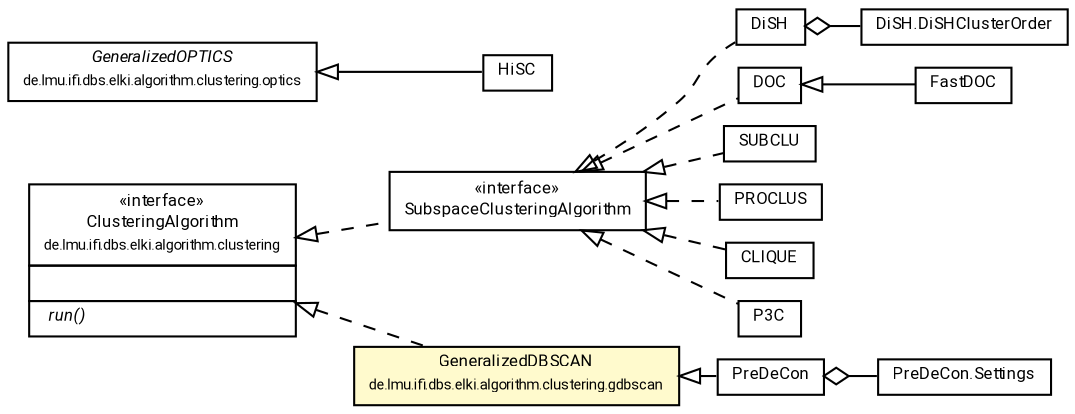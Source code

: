 #!/usr/local/bin/dot
#
# Class diagram 
# Generated by UMLGraph version R5_7_2-60-g0e99a6 (http://www.spinellis.gr/umlgraph/)
#

digraph G {
	graph [fontnames="svg"]
	edge [fontname="Roboto",fontsize=7,labelfontname="Roboto",labelfontsize=7,color="black"];
	node [fontname="Roboto",fontcolor="black",fontsize=8,shape=plaintext,margin=0,width=0,height=0];
	nodesep=0.15;
	ranksep=0.25;
	rankdir=LR;
	// de.lmu.ifi.dbs.elki.algorithm.clustering.subspace.DiSH<V extends de.lmu.ifi.dbs.elki.data.NumberVector>
	c92885 [label=<<table title="de.lmu.ifi.dbs.elki.algorithm.clustering.subspace.DiSH" border="0" cellborder="1" cellspacing="0" cellpadding="2" href="DiSH.html" target="_parent">
		<tr><td><table border="0" cellspacing="0" cellpadding="1">
		<tr><td align="center" balign="center"> <font face="Roboto">DiSH</font> </td></tr>
		</table></td></tr>
		</table>>, URL="DiSH.html"];
	// de.lmu.ifi.dbs.elki.algorithm.clustering.subspace.DiSH.DiSHClusterOrder
	c92888 [label=<<table title="de.lmu.ifi.dbs.elki.algorithm.clustering.subspace.DiSH.DiSHClusterOrder" border="0" cellborder="1" cellspacing="0" cellpadding="2" href="DiSH.DiSHClusterOrder.html" target="_parent">
		<tr><td><table border="0" cellspacing="0" cellpadding="1">
		<tr><td align="center" balign="center"> <font face="Roboto">DiSH.DiSHClusterOrder</font> </td></tr>
		</table></td></tr>
		</table>>, URL="DiSH.DiSHClusterOrder.html"];
	// de.lmu.ifi.dbs.elki.algorithm.clustering.optics.GeneralizedOPTICS<O, R extends de.lmu.ifi.dbs.elki.algorithm.clustering.optics.ClusterOrder>
	c93460 [label=<<table title="de.lmu.ifi.dbs.elki.algorithm.clustering.optics.GeneralizedOPTICS" border="0" cellborder="1" cellspacing="0" cellpadding="2" href="../optics/GeneralizedOPTICS.html" target="_parent">
		<tr><td><table border="0" cellspacing="0" cellpadding="1">
		<tr><td align="center" balign="center"> <font face="Roboto"><i>GeneralizedOPTICS</i></font> </td></tr>
		<tr><td align="center" balign="center"> <font face="Roboto" point-size="7.0">de.lmu.ifi.dbs.elki.algorithm.clustering.optics</font> </td></tr>
		</table></td></tr>
		</table>>, URL="../optics/GeneralizedOPTICS.html"];
	// de.lmu.ifi.dbs.elki.algorithm.clustering.ClusteringAlgorithm<C extends de.lmu.ifi.dbs.elki.data.Clustering<? extends de.lmu.ifi.dbs.elki.data.model.Model>>
	c93613 [label=<<table title="de.lmu.ifi.dbs.elki.algorithm.clustering.ClusteringAlgorithm" border="0" cellborder="1" cellspacing="0" cellpadding="2" href="../ClusteringAlgorithm.html" target="_parent">
		<tr><td><table border="0" cellspacing="0" cellpadding="1">
		<tr><td align="center" balign="center"> &#171;interface&#187; </td></tr>
		<tr><td align="center" balign="center"> <font face="Roboto">ClusteringAlgorithm</font> </td></tr>
		<tr><td align="center" balign="center"> <font face="Roboto" point-size="7.0">de.lmu.ifi.dbs.elki.algorithm.clustering</font> </td></tr>
		</table></td></tr>
		<tr><td><table border="0" cellspacing="0" cellpadding="1">
		<tr><td align="left" balign="left">  </td></tr>
		</table></td></tr>
		<tr><td><table border="0" cellspacing="0" cellpadding="1">
		<tr><td align="left" balign="left"> <i> run()</i> </td></tr>
		</table></td></tr>
		</table>>, URL="../ClusteringAlgorithm.html"];
	// de.lmu.ifi.dbs.elki.algorithm.clustering.subspace.DOC<V extends de.lmu.ifi.dbs.elki.data.NumberVector>
	c93617 [label=<<table title="de.lmu.ifi.dbs.elki.algorithm.clustering.subspace.DOC" border="0" cellborder="1" cellspacing="0" cellpadding="2" href="DOC.html" target="_parent">
		<tr><td><table border="0" cellspacing="0" cellpadding="1">
		<tr><td align="center" balign="center"> <font face="Roboto">DOC</font> </td></tr>
		</table></td></tr>
		</table>>, URL="DOC.html"];
	// de.lmu.ifi.dbs.elki.algorithm.clustering.subspace.FastDOC<V extends de.lmu.ifi.dbs.elki.data.NumberVector>
	c93619 [label=<<table title="de.lmu.ifi.dbs.elki.algorithm.clustering.subspace.FastDOC" border="0" cellborder="1" cellspacing="0" cellpadding="2" href="FastDOC.html" target="_parent">
		<tr><td><table border="0" cellspacing="0" cellpadding="1">
		<tr><td align="center" balign="center"> <font face="Roboto">FastDOC</font> </td></tr>
		</table></td></tr>
		</table>>, URL="FastDOC.html"];
	// de.lmu.ifi.dbs.elki.algorithm.clustering.subspace.SUBCLU<V extends de.lmu.ifi.dbs.elki.data.NumberVector>
	c93621 [label=<<table title="de.lmu.ifi.dbs.elki.algorithm.clustering.subspace.SUBCLU" border="0" cellborder="1" cellspacing="0" cellpadding="2" href="SUBCLU.html" target="_parent">
		<tr><td><table border="0" cellspacing="0" cellpadding="1">
		<tr><td align="center" balign="center"> <font face="Roboto">SUBCLU</font> </td></tr>
		</table></td></tr>
		</table>>, URL="SUBCLU.html"];
	// de.lmu.ifi.dbs.elki.algorithm.clustering.subspace.SubspaceClusteringAlgorithm<M extends de.lmu.ifi.dbs.elki.data.model.SubspaceModel>
	c93625 [label=<<table title="de.lmu.ifi.dbs.elki.algorithm.clustering.subspace.SubspaceClusteringAlgorithm" border="0" cellborder="1" cellspacing="0" cellpadding="2" href="SubspaceClusteringAlgorithm.html" target="_parent">
		<tr><td><table border="0" cellspacing="0" cellpadding="1">
		<tr><td align="center" balign="center"> &#171;interface&#187; </td></tr>
		<tr><td align="center" balign="center"> <font face="Roboto">SubspaceClusteringAlgorithm</font> </td></tr>
		</table></td></tr>
		</table>>, URL="SubspaceClusteringAlgorithm.html"];
	// de.lmu.ifi.dbs.elki.algorithm.clustering.subspace.PreDeCon<V extends de.lmu.ifi.dbs.elki.data.NumberVector>
	c93626 [label=<<table title="de.lmu.ifi.dbs.elki.algorithm.clustering.subspace.PreDeCon" border="0" cellborder="1" cellspacing="0" cellpadding="2" href="PreDeCon.html" target="_parent">
		<tr><td><table border="0" cellspacing="0" cellpadding="1">
		<tr><td align="center" balign="center"> <font face="Roboto">PreDeCon</font> </td></tr>
		</table></td></tr>
		</table>>, URL="PreDeCon.html"];
	// de.lmu.ifi.dbs.elki.algorithm.clustering.subspace.PreDeCon.Settings
	c93627 [label=<<table title="de.lmu.ifi.dbs.elki.algorithm.clustering.subspace.PreDeCon.Settings" border="0" cellborder="1" cellspacing="0" cellpadding="2" href="PreDeCon.Settings.html" target="_parent">
		<tr><td><table border="0" cellspacing="0" cellpadding="1">
		<tr><td align="center" balign="center"> <font face="Roboto">PreDeCon.Settings</font> </td></tr>
		</table></td></tr>
		</table>>, URL="PreDeCon.Settings.html"];
	// de.lmu.ifi.dbs.elki.algorithm.clustering.subspace.PROCLUS<V extends de.lmu.ifi.dbs.elki.data.NumberVector>
	c93630 [label=<<table title="de.lmu.ifi.dbs.elki.algorithm.clustering.subspace.PROCLUS" border="0" cellborder="1" cellspacing="0" cellpadding="2" href="PROCLUS.html" target="_parent">
		<tr><td><table border="0" cellspacing="0" cellpadding="1">
		<tr><td align="center" balign="center"> <font face="Roboto">PROCLUS</font> </td></tr>
		</table></td></tr>
		</table>>, URL="PROCLUS.html"];
	// de.lmu.ifi.dbs.elki.algorithm.clustering.subspace.HiSC<V extends de.lmu.ifi.dbs.elki.data.NumberVector>
	c93634 [label=<<table title="de.lmu.ifi.dbs.elki.algorithm.clustering.subspace.HiSC" border="0" cellborder="1" cellspacing="0" cellpadding="2" href="HiSC.html" target="_parent">
		<tr><td><table border="0" cellspacing="0" cellpadding="1">
		<tr><td align="center" balign="center"> <font face="Roboto">HiSC</font> </td></tr>
		</table></td></tr>
		</table>>, URL="HiSC.html"];
	// de.lmu.ifi.dbs.elki.algorithm.clustering.subspace.CLIQUE
	c93637 [label=<<table title="de.lmu.ifi.dbs.elki.algorithm.clustering.subspace.CLIQUE" border="0" cellborder="1" cellspacing="0" cellpadding="2" href="CLIQUE.html" target="_parent">
		<tr><td><table border="0" cellspacing="0" cellpadding="1">
		<tr><td align="center" balign="center"> <font face="Roboto">CLIQUE</font> </td></tr>
		</table></td></tr>
		</table>>, URL="CLIQUE.html"];
	// de.lmu.ifi.dbs.elki.algorithm.clustering.subspace.P3C<V extends de.lmu.ifi.dbs.elki.data.NumberVector>
	c93639 [label=<<table title="de.lmu.ifi.dbs.elki.algorithm.clustering.subspace.P3C" border="0" cellborder="1" cellspacing="0" cellpadding="2" href="P3C.html" target="_parent">
		<tr><td><table border="0" cellspacing="0" cellpadding="1">
		<tr><td align="center" balign="center"> <font face="Roboto">P3C</font> </td></tr>
		</table></td></tr>
		</table>>, URL="P3C.html"];
	// de.lmu.ifi.dbs.elki.algorithm.clustering.gdbscan.GeneralizedDBSCAN
	c93674 [label=<<table title="de.lmu.ifi.dbs.elki.algorithm.clustering.gdbscan.GeneralizedDBSCAN" border="0" cellborder="1" cellspacing="0" cellpadding="2" bgcolor="LemonChiffon" href="../gdbscan/GeneralizedDBSCAN.html" target="_parent">
		<tr><td><table border="0" cellspacing="0" cellpadding="1">
		<tr><td align="center" balign="center"> <font face="Roboto">GeneralizedDBSCAN</font> </td></tr>
		<tr><td align="center" balign="center"> <font face="Roboto" point-size="7.0">de.lmu.ifi.dbs.elki.algorithm.clustering.gdbscan</font> </td></tr>
		</table></td></tr>
		</table>>, URL="../gdbscan/GeneralizedDBSCAN.html"];
	// de.lmu.ifi.dbs.elki.algorithm.clustering.subspace.DiSH<V extends de.lmu.ifi.dbs.elki.data.NumberVector> implements de.lmu.ifi.dbs.elki.algorithm.clustering.subspace.SubspaceClusteringAlgorithm<M extends de.lmu.ifi.dbs.elki.data.model.SubspaceModel>
	c93625 -> c92885 [arrowtail=empty,style=dashed,dir=back,weight=9];
	// de.lmu.ifi.dbs.elki.algorithm.clustering.subspace.DiSH<V extends de.lmu.ifi.dbs.elki.data.NumberVector> has de.lmu.ifi.dbs.elki.algorithm.clustering.subspace.DiSH.DiSHClusterOrder
	c92885 -> c92888 [arrowhead=none,arrowtail=ediamond,dir=back,weight=4];
	// de.lmu.ifi.dbs.elki.algorithm.clustering.subspace.DOC<V extends de.lmu.ifi.dbs.elki.data.NumberVector> implements de.lmu.ifi.dbs.elki.algorithm.clustering.subspace.SubspaceClusteringAlgorithm<M extends de.lmu.ifi.dbs.elki.data.model.SubspaceModel>
	c93625 -> c93617 [arrowtail=empty,style=dashed,dir=back,weight=9];
	// de.lmu.ifi.dbs.elki.algorithm.clustering.subspace.FastDOC<V extends de.lmu.ifi.dbs.elki.data.NumberVector> extends de.lmu.ifi.dbs.elki.algorithm.clustering.subspace.DOC<V extends de.lmu.ifi.dbs.elki.data.NumberVector>
	c93617 -> c93619 [arrowtail=empty,dir=back,weight=10];
	// de.lmu.ifi.dbs.elki.algorithm.clustering.subspace.SUBCLU<V extends de.lmu.ifi.dbs.elki.data.NumberVector> implements de.lmu.ifi.dbs.elki.algorithm.clustering.subspace.SubspaceClusteringAlgorithm<M extends de.lmu.ifi.dbs.elki.data.model.SubspaceModel>
	c93625 -> c93621 [arrowtail=empty,style=dashed,dir=back,weight=9];
	// de.lmu.ifi.dbs.elki.algorithm.clustering.subspace.SubspaceClusteringAlgorithm<M extends de.lmu.ifi.dbs.elki.data.model.SubspaceModel> implements de.lmu.ifi.dbs.elki.algorithm.clustering.ClusteringAlgorithm<C extends de.lmu.ifi.dbs.elki.data.Clustering<? extends de.lmu.ifi.dbs.elki.data.model.Model>>
	c93613 -> c93625 [arrowtail=empty,style=dashed,dir=back,weight=9];
	// de.lmu.ifi.dbs.elki.algorithm.clustering.subspace.PreDeCon<V extends de.lmu.ifi.dbs.elki.data.NumberVector> extends de.lmu.ifi.dbs.elki.algorithm.clustering.gdbscan.GeneralizedDBSCAN
	c93674 -> c93626 [arrowtail=empty,dir=back,weight=10];
	// de.lmu.ifi.dbs.elki.algorithm.clustering.subspace.PreDeCon<V extends de.lmu.ifi.dbs.elki.data.NumberVector> has de.lmu.ifi.dbs.elki.algorithm.clustering.subspace.PreDeCon.Settings
	c93626 -> c93627 [arrowhead=none,arrowtail=ediamond,dir=back,weight=4];
	// de.lmu.ifi.dbs.elki.algorithm.clustering.subspace.PROCLUS<V extends de.lmu.ifi.dbs.elki.data.NumberVector> implements de.lmu.ifi.dbs.elki.algorithm.clustering.subspace.SubspaceClusteringAlgorithm<M extends de.lmu.ifi.dbs.elki.data.model.SubspaceModel>
	c93625 -> c93630 [arrowtail=empty,style=dashed,dir=back,weight=9];
	// de.lmu.ifi.dbs.elki.algorithm.clustering.subspace.HiSC<V extends de.lmu.ifi.dbs.elki.data.NumberVector> extends de.lmu.ifi.dbs.elki.algorithm.clustering.optics.GeneralizedOPTICS<O, R extends de.lmu.ifi.dbs.elki.algorithm.clustering.optics.ClusterOrder>
	c93460 -> c93634 [arrowtail=empty,dir=back,weight=10];
	// de.lmu.ifi.dbs.elki.algorithm.clustering.subspace.CLIQUE implements de.lmu.ifi.dbs.elki.algorithm.clustering.subspace.SubspaceClusteringAlgorithm<M extends de.lmu.ifi.dbs.elki.data.model.SubspaceModel>
	c93625 -> c93637 [arrowtail=empty,style=dashed,dir=back,weight=9];
	// de.lmu.ifi.dbs.elki.algorithm.clustering.subspace.P3C<V extends de.lmu.ifi.dbs.elki.data.NumberVector> implements de.lmu.ifi.dbs.elki.algorithm.clustering.subspace.SubspaceClusteringAlgorithm<M extends de.lmu.ifi.dbs.elki.data.model.SubspaceModel>
	c93625 -> c93639 [arrowtail=empty,style=dashed,dir=back,weight=9];
	// de.lmu.ifi.dbs.elki.algorithm.clustering.gdbscan.GeneralizedDBSCAN implements de.lmu.ifi.dbs.elki.algorithm.clustering.ClusteringAlgorithm<C extends de.lmu.ifi.dbs.elki.data.Clustering<? extends de.lmu.ifi.dbs.elki.data.model.Model>>
	c93613 -> c93674 [arrowtail=empty,style=dashed,dir=back,weight=9];
}

